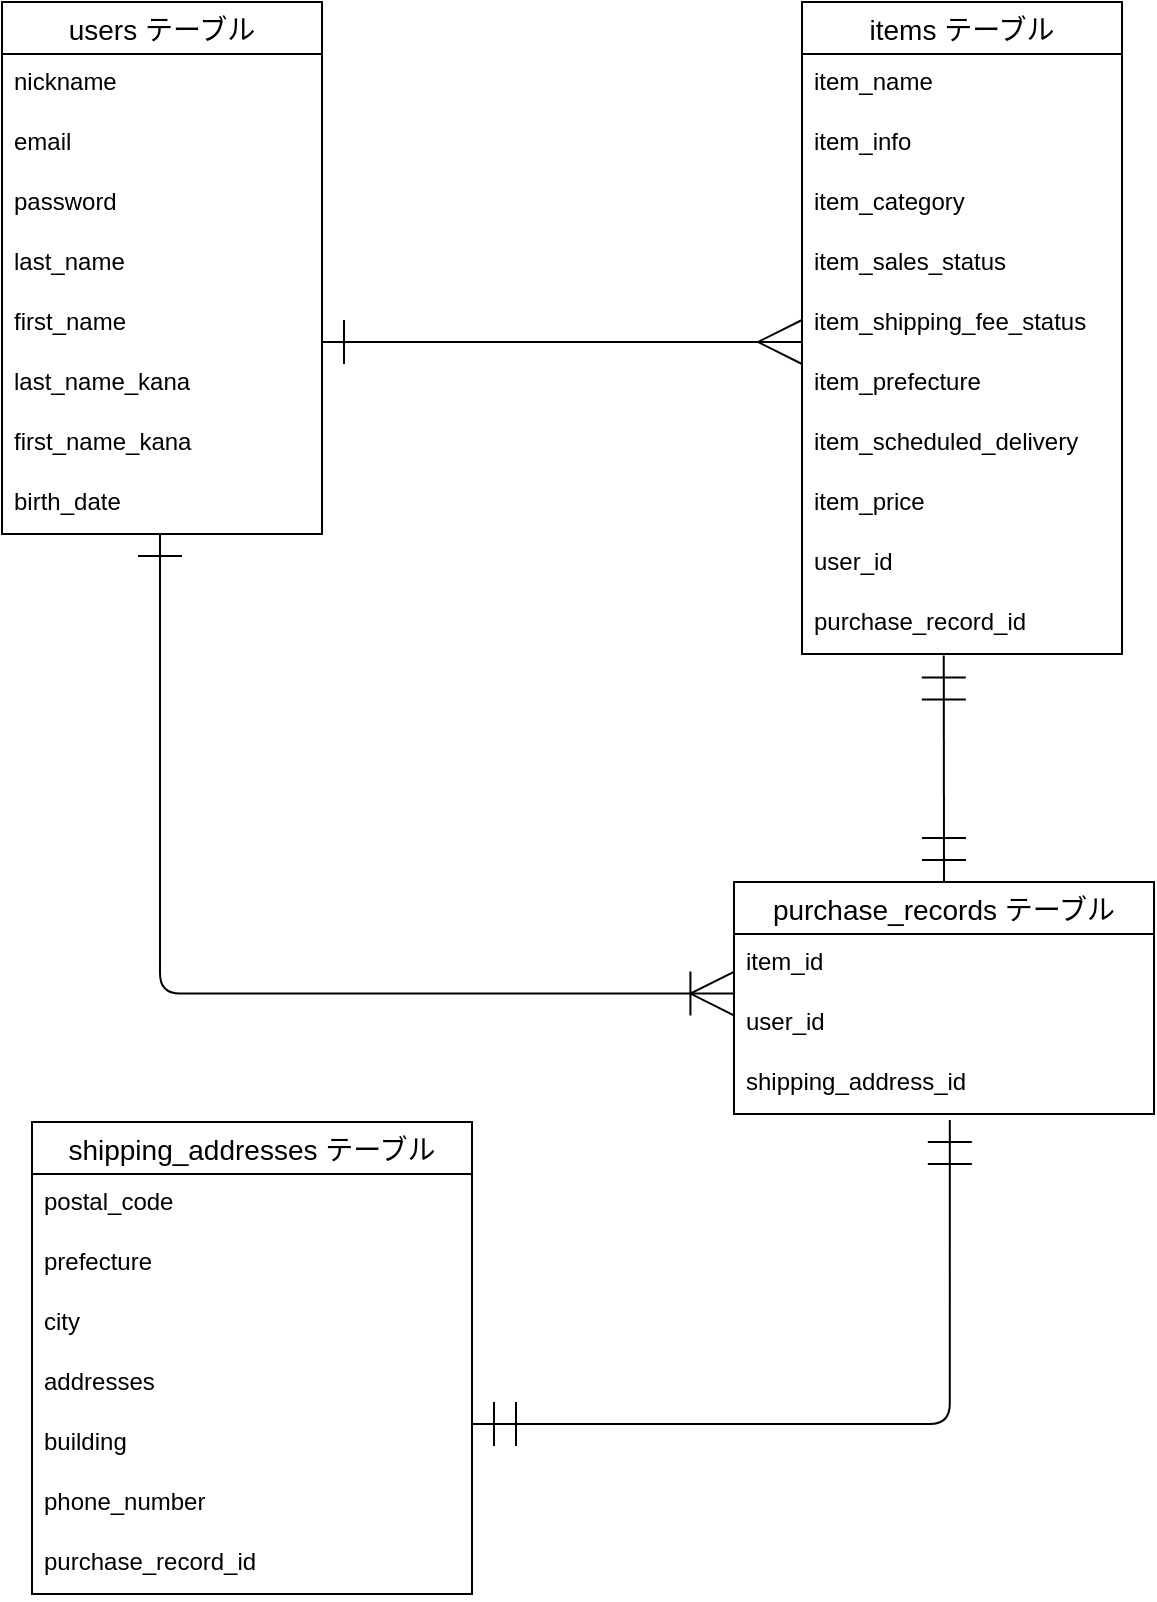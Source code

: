 <mxfile>
    <diagram id="IS2rlgiGOMG6m-iWFjZj" name="ページ1">
        <mxGraphModel dx="1061" dy="916" grid="1" gridSize="10" guides="1" tooltips="1" connect="1" arrows="1" fold="1" page="1" pageScale="1" pageWidth="827" pageHeight="1169" math="0" shadow="0">
            <root>
                <mxCell id="0"/>
                <mxCell id="1" parent="0"/>
                <mxCell id="28" value="users テーブル" style="swimlane;fontStyle=0;childLayout=stackLayout;horizontal=1;startSize=26;horizontalStack=0;resizeParent=1;resizeParentMax=0;resizeLast=0;collapsible=1;marginBottom=0;align=center;fontSize=14;" parent="1" vertex="1">
                    <mxGeometry x="125" y="201" width="160" height="266" as="geometry"/>
                </mxCell>
                <mxCell id="29" value="nickname" style="text;strokeColor=none;fillColor=none;spacingLeft=4;spacingRight=4;overflow=hidden;rotatable=0;points=[[0,0.5],[1,0.5]];portConstraint=eastwest;fontSize=12;" parent="28" vertex="1">
                    <mxGeometry y="26" width="160" height="30" as="geometry"/>
                </mxCell>
                <mxCell id="30" value="email" style="text;strokeColor=none;fillColor=none;spacingLeft=4;spacingRight=4;overflow=hidden;rotatable=0;points=[[0,0.5],[1,0.5]];portConstraint=eastwest;fontSize=12;" parent="28" vertex="1">
                    <mxGeometry y="56" width="160" height="30" as="geometry"/>
                </mxCell>
                <mxCell id="31" value="password&#10;" style="text;strokeColor=none;fillColor=none;spacingLeft=4;spacingRight=4;overflow=hidden;rotatable=0;points=[[0,0.5],[1,0.5]];portConstraint=eastwest;fontSize=12;" parent="28" vertex="1">
                    <mxGeometry y="86" width="160" height="30" as="geometry"/>
                </mxCell>
                <mxCell id="G33IrGhND_XRHR1E4S3w-58" value="last_name" style="text;strokeColor=none;fillColor=none;spacingLeft=4;spacingRight=4;overflow=hidden;rotatable=0;points=[[0,0.5],[1,0.5]];portConstraint=eastwest;fontSize=12;" parent="28" vertex="1">
                    <mxGeometry y="116" width="160" height="30" as="geometry"/>
                </mxCell>
                <mxCell id="G33IrGhND_XRHR1E4S3w-66" value="first_name" style="text;strokeColor=none;fillColor=none;spacingLeft=4;spacingRight=4;overflow=hidden;rotatable=0;points=[[0,0.5],[1,0.5]];portConstraint=eastwest;fontSize=12;" parent="28" vertex="1">
                    <mxGeometry y="146" width="160" height="30" as="geometry"/>
                </mxCell>
                <mxCell id="G33IrGhND_XRHR1E4S3w-67" value="last_name_kana" style="text;strokeColor=none;fillColor=none;spacingLeft=4;spacingRight=4;overflow=hidden;rotatable=0;points=[[0,0.5],[1,0.5]];portConstraint=eastwest;fontSize=12;" parent="28" vertex="1">
                    <mxGeometry y="176" width="160" height="30" as="geometry"/>
                </mxCell>
                <mxCell id="G33IrGhND_XRHR1E4S3w-68" value="first_name_kana" style="text;strokeColor=none;fillColor=none;spacingLeft=4;spacingRight=4;overflow=hidden;rotatable=0;points=[[0,0.5],[1,0.5]];portConstraint=eastwest;fontSize=12;" parent="28" vertex="1">
                    <mxGeometry y="206" width="160" height="30" as="geometry"/>
                </mxCell>
                <mxCell id="G33IrGhND_XRHR1E4S3w-69" value="birth_date" style="text;strokeColor=none;fillColor=none;spacingLeft=4;spacingRight=4;overflow=hidden;rotatable=0;points=[[0,0.5],[1,0.5]];portConstraint=eastwest;fontSize=12;" parent="28" vertex="1">
                    <mxGeometry y="236" width="160" height="30" as="geometry"/>
                </mxCell>
                <mxCell id="49" value="items テーブル" style="swimlane;fontStyle=0;childLayout=stackLayout;horizontal=1;startSize=26;horizontalStack=0;resizeParent=1;resizeParentMax=0;resizeLast=0;collapsible=1;marginBottom=0;align=center;fontSize=14;" parent="1" vertex="1">
                    <mxGeometry x="525" y="201" width="160" height="326" as="geometry"/>
                </mxCell>
                <mxCell id="50" value="item_name" style="text;strokeColor=none;fillColor=none;spacingLeft=4;spacingRight=4;overflow=hidden;rotatable=0;points=[[0,0.5],[1,0.5]];portConstraint=eastwest;fontSize=12;" parent="49" vertex="1">
                    <mxGeometry y="26" width="160" height="30" as="geometry"/>
                </mxCell>
                <mxCell id="51" value="item_info" style="text;strokeColor=none;fillColor=none;spacingLeft=4;spacingRight=4;overflow=hidden;rotatable=0;points=[[0,0.5],[1,0.5]];portConstraint=eastwest;fontSize=12;" parent="49" vertex="1">
                    <mxGeometry y="56" width="160" height="30" as="geometry"/>
                </mxCell>
                <mxCell id="G33IrGhND_XRHR1E4S3w-92" value="item_category" style="text;strokeColor=none;fillColor=none;spacingLeft=4;spacingRight=4;overflow=hidden;rotatable=0;points=[[0,0.5],[1,0.5]];portConstraint=eastwest;fontSize=12;" parent="49" vertex="1">
                    <mxGeometry y="86" width="160" height="30" as="geometry"/>
                </mxCell>
                <mxCell id="G33IrGhND_XRHR1E4S3w-93" value="item_sales_status" style="text;strokeColor=none;fillColor=none;spacingLeft=4;spacingRight=4;overflow=hidden;rotatable=0;points=[[0,0.5],[1,0.5]];portConstraint=eastwest;fontSize=12;" parent="49" vertex="1">
                    <mxGeometry y="116" width="160" height="30" as="geometry"/>
                </mxCell>
                <mxCell id="G33IrGhND_XRHR1E4S3w-94" value="item_shipping_fee_status" style="text;strokeColor=none;fillColor=none;spacingLeft=4;spacingRight=4;overflow=hidden;rotatable=0;points=[[0,0.5],[1,0.5]];portConstraint=eastwest;fontSize=12;" parent="49" vertex="1">
                    <mxGeometry y="146" width="160" height="30" as="geometry"/>
                </mxCell>
                <mxCell id="G33IrGhND_XRHR1E4S3w-95" value="item_prefecture" style="text;strokeColor=none;fillColor=none;spacingLeft=4;spacingRight=4;overflow=hidden;rotatable=0;points=[[0,0.5],[1,0.5]];portConstraint=eastwest;fontSize=12;" parent="49" vertex="1">
                    <mxGeometry y="176" width="160" height="30" as="geometry"/>
                </mxCell>
                <mxCell id="G33IrGhND_XRHR1E4S3w-96" value="item_scheduled_delivery" style="text;strokeColor=none;fillColor=none;spacingLeft=4;spacingRight=4;overflow=hidden;rotatable=0;points=[[0,0.5],[1,0.5]];portConstraint=eastwest;fontSize=12;" parent="49" vertex="1">
                    <mxGeometry y="206" width="160" height="30" as="geometry"/>
                </mxCell>
                <mxCell id="G33IrGhND_XRHR1E4S3w-91" value="item_price" style="text;strokeColor=none;fillColor=none;spacingLeft=4;spacingRight=4;overflow=hidden;rotatable=0;points=[[0,0.5],[1,0.5]];portConstraint=eastwest;fontSize=12;" parent="49" vertex="1">
                    <mxGeometry y="236" width="160" height="30" as="geometry"/>
                </mxCell>
                <mxCell id="G33IrGhND_XRHR1E4S3w-105" value="user_id" style="text;strokeColor=none;fillColor=none;spacingLeft=4;spacingRight=4;overflow=hidden;rotatable=0;points=[[0,0.5],[1,0.5]];portConstraint=eastwest;fontSize=12;" parent="49" vertex="1">
                    <mxGeometry y="266" width="160" height="30" as="geometry"/>
                </mxCell>
                <mxCell id="74" value="purchase_record_id" style="text;strokeColor=none;fillColor=none;spacingLeft=4;spacingRight=4;overflow=hidden;rotatable=0;points=[[0,0.5],[1,0.5]];portConstraint=eastwest;fontSize=12;" vertex="1" parent="49">
                    <mxGeometry y="296" width="160" height="30" as="geometry"/>
                </mxCell>
                <mxCell id="G33IrGhND_XRHR1E4S3w-97" value="shipping_addresses テーブル" style="swimlane;fontStyle=0;childLayout=stackLayout;horizontal=1;startSize=26;horizontalStack=0;resizeParent=1;resizeParentMax=0;resizeLast=0;collapsible=1;marginBottom=0;align=center;fontSize=14;" parent="1" vertex="1">
                    <mxGeometry x="140" y="761" width="220" height="236" as="geometry"/>
                </mxCell>
                <mxCell id="G33IrGhND_XRHR1E4S3w-98" value="postal_code" style="text;strokeColor=none;fillColor=none;spacingLeft=4;spacingRight=4;overflow=hidden;rotatable=0;points=[[0,0.5],[1,0.5]];portConstraint=eastwest;fontSize=12;" parent="G33IrGhND_XRHR1E4S3w-97" vertex="1">
                    <mxGeometry y="26" width="220" height="30" as="geometry"/>
                </mxCell>
                <mxCell id="G33IrGhND_XRHR1E4S3w-99" value="prefecture" style="text;strokeColor=none;fillColor=none;spacingLeft=4;spacingRight=4;overflow=hidden;rotatable=0;points=[[0,0.5],[1,0.5]];portConstraint=eastwest;fontSize=12;" parent="G33IrGhND_XRHR1E4S3w-97" vertex="1">
                    <mxGeometry y="56" width="220" height="30" as="geometry"/>
                </mxCell>
                <mxCell id="G33IrGhND_XRHR1E4S3w-100" value="city" style="text;strokeColor=none;fillColor=none;spacingLeft=4;spacingRight=4;overflow=hidden;rotatable=0;points=[[0,0.5],[1,0.5]];portConstraint=eastwest;fontSize=12;" parent="G33IrGhND_XRHR1E4S3w-97" vertex="1">
                    <mxGeometry y="86" width="220" height="30" as="geometry"/>
                </mxCell>
                <mxCell id="G33IrGhND_XRHR1E4S3w-101" value="addresses" style="text;strokeColor=none;fillColor=none;spacingLeft=4;spacingRight=4;overflow=hidden;rotatable=0;points=[[0,0.5],[1,0.5]];portConstraint=eastwest;fontSize=12;" parent="G33IrGhND_XRHR1E4S3w-97" vertex="1">
                    <mxGeometry y="116" width="220" height="30" as="geometry"/>
                </mxCell>
                <mxCell id="G33IrGhND_XRHR1E4S3w-103" value="building" style="text;strokeColor=none;fillColor=none;spacingLeft=4;spacingRight=4;overflow=hidden;rotatable=0;points=[[0,0.5],[1,0.5]];portConstraint=eastwest;fontSize=12;" parent="G33IrGhND_XRHR1E4S3w-97" vertex="1">
                    <mxGeometry y="146" width="220" height="30" as="geometry"/>
                </mxCell>
                <mxCell id="G33IrGhND_XRHR1E4S3w-102" value="phone_number" style="text;strokeColor=none;fillColor=none;spacingLeft=4;spacingRight=4;overflow=hidden;rotatable=0;points=[[0,0.5],[1,0.5]];portConstraint=eastwest;fontSize=12;" parent="G33IrGhND_XRHR1E4S3w-97" vertex="1">
                    <mxGeometry y="176" width="220" height="30" as="geometry"/>
                </mxCell>
                <mxCell id="76" value="purchase_record_id" style="text;strokeColor=none;fillColor=none;spacingLeft=4;spacingRight=4;overflow=hidden;rotatable=0;points=[[0,0.5],[1,0.5]];portConstraint=eastwest;fontSize=12;" vertex="1" parent="G33IrGhND_XRHR1E4S3w-97">
                    <mxGeometry y="206" width="220" height="30" as="geometry"/>
                </mxCell>
                <mxCell id="G33IrGhND_XRHR1E4S3w-115" value="" style="edgeStyle=entityRelationEdgeStyle;fontSize=12;html=1;endArrow=ERmany;startArrow=ERone;strokeWidth=1;startSize=20;endSize=20;targetPerimeterSpacing=0;sourcePerimeterSpacing=0;startFill=0;endFill=0;" parent="1" edge="1">
                    <mxGeometry width="100" height="100" relative="1" as="geometry">
                        <mxPoint x="285" y="371" as="sourcePoint"/>
                        <mxPoint x="525" y="371" as="targetPoint"/>
                    </mxGeometry>
                </mxCell>
                <mxCell id="G33IrGhND_XRHR1E4S3w-123" value="" style="edgeStyle=orthogonalEdgeStyle;fontSize=12;html=1;endArrow=ERmandOne;startArrow=ERmandOne;strokeWidth=1;startSize=20;endSize=20;sourcePerimeterSpacing=0;targetPerimeterSpacing=0;entryX=0.471;entryY=1.1;entryDx=0;entryDy=0;entryPerimeter=0;" parent="1" edge="1">
                    <mxGeometry width="100" height="100" relative="1" as="geometry">
                        <mxPoint x="360" y="912" as="sourcePoint"/>
                        <mxPoint x="598.91" y="760" as="targetPoint"/>
                        <Array as="points">
                            <mxPoint x="599" y="912"/>
                        </Array>
                    </mxGeometry>
                </mxCell>
                <mxCell id="60" value="" style="edgeStyle=orthogonalEdgeStyle;fontSize=12;html=1;endArrow=ERoneToMany;startSize=20;endSize=20;startArrow=ERone;startFill=0;entryX=0.001;entryY=0.992;entryDx=0;entryDy=0;entryPerimeter=0;" edge="1" parent="1" source="G33IrGhND_XRHR1E4S3w-69" target="67">
                    <mxGeometry width="100" height="100" relative="1" as="geometry">
                        <mxPoint x="204" y="471" as="sourcePoint"/>
                        <mxPoint x="484" y="737" as="targetPoint"/>
                        <Array as="points">
                            <mxPoint x="204" y="697"/>
                        </Array>
                    </mxGeometry>
                </mxCell>
                <mxCell id="66" value="purchase_records テーブル" style="swimlane;fontStyle=0;childLayout=stackLayout;horizontal=1;startSize=26;horizontalStack=0;resizeParent=1;resizeParentMax=0;resizeLast=0;collapsible=1;marginBottom=0;align=center;fontSize=14;" vertex="1" parent="1">
                    <mxGeometry x="491" y="641" width="210" height="116" as="geometry"/>
                </mxCell>
                <mxCell id="67" value="item_id" style="text;strokeColor=none;fillColor=none;spacingLeft=4;spacingRight=4;overflow=hidden;rotatable=0;points=[[0,0.5],[1,0.5]];portConstraint=eastwest;fontSize=12;" vertex="1" parent="66">
                    <mxGeometry y="26" width="210" height="30" as="geometry"/>
                </mxCell>
                <mxCell id="69" value="user_id" style="text;strokeColor=none;fillColor=none;spacingLeft=4;spacingRight=4;overflow=hidden;rotatable=0;points=[[0,0.5],[1,0.5]];portConstraint=eastwest;fontSize=12;" vertex="1" parent="66">
                    <mxGeometry y="56" width="210" height="30" as="geometry"/>
                </mxCell>
                <mxCell id="70" value="shipping_address_id" style="text;strokeColor=none;fillColor=none;spacingLeft=4;spacingRight=4;overflow=hidden;rotatable=0;points=[[0,0.5],[1,0.5]];portConstraint=eastwest;fontSize=12;" vertex="1" parent="66">
                    <mxGeometry y="86" width="210" height="30" as="geometry"/>
                </mxCell>
                <mxCell id="72" value="" style="fontSize=12;html=1;endArrow=ERmandOne;startArrow=ERmandOne;startSize=20;endSize=20;entryX=0.443;entryY=1.09;entryDx=0;entryDy=0;entryPerimeter=0;" edge="1" parent="1">
                    <mxGeometry width="100" height="100" relative="1" as="geometry">
                        <mxPoint x="596" y="641" as="sourcePoint"/>
                        <mxPoint x="595.88" y="527.7" as="targetPoint"/>
                    </mxGeometry>
                </mxCell>
            </root>
        </mxGraphModel>
    </diagram>
</mxfile>
